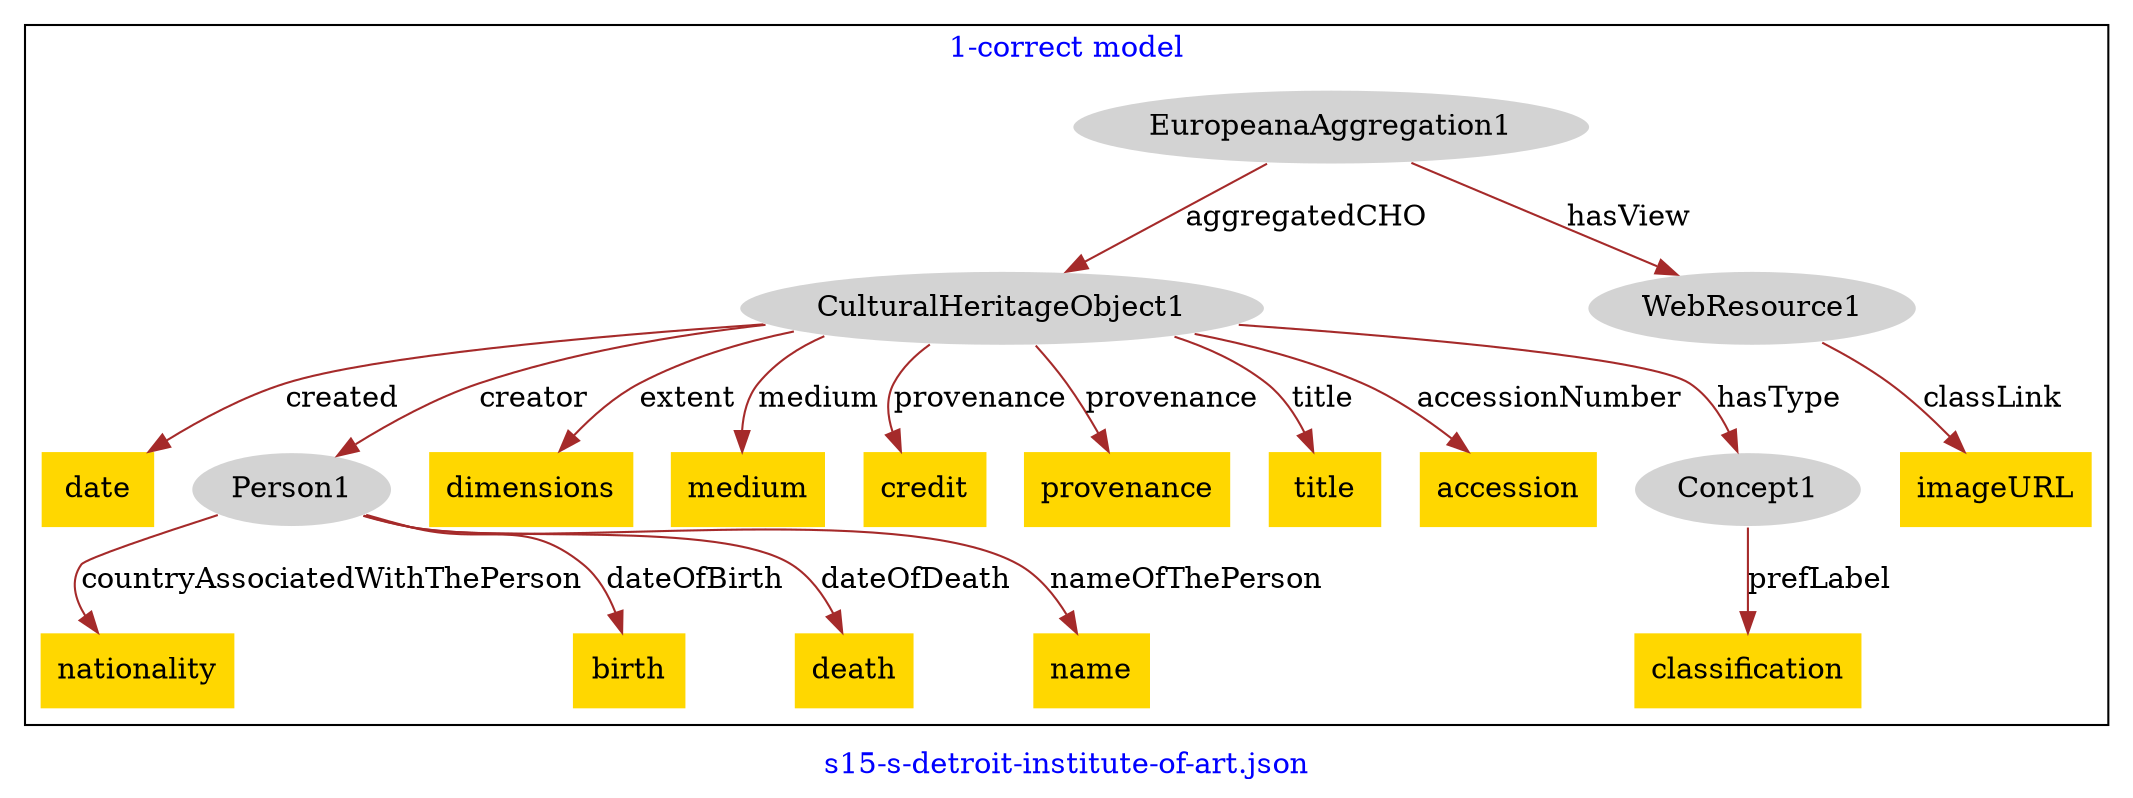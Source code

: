 digraph n0 {
fontcolor="blue"
remincross="true"
label="s15-s-detroit-institute-of-art.json"
subgraph cluster_0 {
label="1-correct model"
n2[style="filled",color="white",fillcolor="lightgray",label="CulturalHeritageObject1"];
n3[shape="plaintext",style="filled",fillcolor="gold",label="date"];
n4[style="filled",color="white",fillcolor="lightgray",label="Person1"];
n5[shape="plaintext",style="filled",fillcolor="gold",label="dimensions"];
n6[shape="plaintext",style="filled",fillcolor="gold",label="medium"];
n7[shape="plaintext",style="filled",fillcolor="gold",label="credit"];
n8[shape="plaintext",style="filled",fillcolor="gold",label="provenance"];
n9[shape="plaintext",style="filled",fillcolor="gold",label="title"];
n10[shape="plaintext",style="filled",fillcolor="gold",label="accession"];
n11[style="filled",color="white",fillcolor="lightgray",label="Concept1"];
n12[shape="plaintext",style="filled",fillcolor="gold",label="nationality"];
n13[shape="plaintext",style="filled",fillcolor="gold",label="birth"];
n14[shape="plaintext",style="filled",fillcolor="gold",label="death"];
n15[shape="plaintext",style="filled",fillcolor="gold",label="name"];
n16[style="filled",color="white",fillcolor="lightgray",label="EuropeanaAggregation1"];
n17[style="filled",color="white",fillcolor="lightgray",label="WebResource1"];
n18[shape="plaintext",style="filled",fillcolor="gold",label="imageURL"];
n19[shape="plaintext",style="filled",fillcolor="gold",label="classification"];
}
subgraph cluster_1 {
label="candidate 0\nlink coherence:1.0\nconfidence:0.0\ncost:0.0\n-precision:0.0-recall:0.0"
}
n2 -> n3[color="brown",fontcolor="black",label="created"]
n2 -> n4[color="brown",fontcolor="black",label="creator"]
n2 -> n5[color="brown",fontcolor="black",label="extent"]
n2 -> n6[color="brown",fontcolor="black",label="medium"]
n2 -> n7[color="brown",fontcolor="black",label="provenance"]
n2 -> n8[color="brown",fontcolor="black",label="provenance"]
n2 -> n9[color="brown",fontcolor="black",label="title"]
n2 -> n10[color="brown",fontcolor="black",label="accessionNumber"]
n2 -> n11[color="brown",fontcolor="black",label="hasType"]
n4 -> n12[color="brown",fontcolor="black",label="countryAssociatedWithThePerson"]
n4 -> n13[color="brown",fontcolor="black",label="dateOfBirth"]
n4 -> n14[color="brown",fontcolor="black",label="dateOfDeath"]
n4 -> n15[color="brown",fontcolor="black",label="nameOfThePerson"]
n16 -> n2[color="brown",fontcolor="black",label="aggregatedCHO"]
n16 -> n17[color="brown",fontcolor="black",label="hasView"]
n17 -> n18[color="brown",fontcolor="black",label="classLink"]
n11 -> n19[color="brown",fontcolor="black",label="prefLabel"]
}
